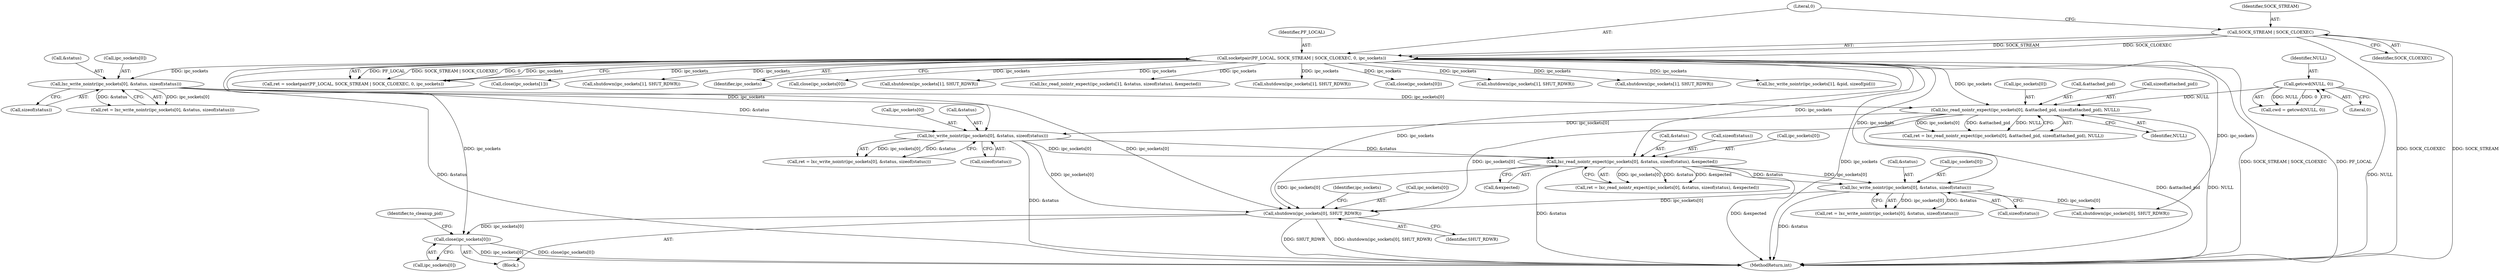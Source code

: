 digraph "0_lxc_81f466d05f2a89cb4f122ef7f593ff3f279b165c_1@API" {
"1000507" [label="(Call,close(ipc_sockets[0]))"];
"1000281" [label="(Call,socketpair(PF_LOCAL, SOCK_STREAM | SOCK_CLOEXEC, 0, ipc_sockets))"];
"1000283" [label="(Call,SOCK_STREAM | SOCK_CLOEXEC)"];
"1000502" [label="(Call,shutdown(ipc_sockets[0], SHUT_RDWR))"];
"1000441" [label="(Call,lxc_read_nointr_expect(ipc_sockets[0], &status, sizeof(status), &expected))"];
"1000420" [label="(Call,lxc_write_nointr(ipc_sockets[0], &status, sizeof(status)))"];
"1000369" [label="(Call,lxc_read_nointr_expect(ipc_sockets[0], &attached_pid, sizeof(attached_pid), NULL))"];
"1000351" [label="(Call,lxc_write_nointr(ipc_sockets[0], &status, sizeof(status)))"];
"1000244" [label="(Call,getcwd(NULL, 0))"];
"1000468" [label="(Call,lxc_write_nointr(ipc_sockets[0], &status, sizeof(status)))"];
"1000285" [label="(Identifier,SOCK_CLOEXEC)"];
"1000439" [label="(Call,ret = lxc_read_nointr_expect(ipc_sockets[0], &status, sizeof(status), &expected))"];
"1000279" [label="(Call,ret = socketpair(PF_LOCAL, SOCK_STREAM | SOCK_CLOEXEC, 0, ipc_sockets))"];
"1000512" [label="(Identifier,to_cleanup_pid)"];
"1000509" [label="(Identifier,ipc_sockets)"];
"1000326" [label="(Call,close(ipc_sockets[1]))"];
"1000242" [label="(Call,cwd = getcwd(NULL, 0))"];
"1000503" [label="(Call,ipc_sockets[0])"];
"1000685" [label="(Call,shutdown(ipc_sockets[1], SHUT_RDWR))"];
"1000370" [label="(Call,ipc_sockets[0])"];
"1000287" [label="(Identifier,ipc_sockets)"];
"1000355" [label="(Call,&status)"];
"1000445" [label="(Call,&status)"];
"1000321" [label="(Block,)"];
"1000349" [label="(Call,ret = lxc_write_nointr(ipc_sockets[0], &status, sizeof(status)))"];
"1000246" [label="(Literal,0)"];
"1000281" [label="(Call,socketpair(PF_LOCAL, SOCK_STREAM | SOCK_CLOEXEC, 0, ipc_sockets))"];
"1000522" [label="(Call,close(ipc_sockets[0]))"];
"1000552" [label="(Call,shutdown(ipc_sockets[1], SHUT_RDWR))"];
"1000424" [label="(Call,&status)"];
"1000367" [label="(Call,ret = lxc_read_nointr_expect(ipc_sockets[0], &attached_pid, sizeof(attached_pid), NULL))"];
"1000373" [label="(Call,&attached_pid)"];
"1000284" [label="(Identifier,SOCK_STREAM)"];
"1000502" [label="(Call,shutdown(ipc_sockets[0], SHUT_RDWR))"];
"1000695" [label="(MethodReturn,int)"];
"1000286" [label="(Literal,0)"];
"1000466" [label="(Call,ret = lxc_write_nointr(ipc_sockets[0], &status, sizeof(status)))"];
"1000535" [label="(Call,lxc_read_nointr_expect(ipc_sockets[1], &status, sizeof(status), &expected))"];
"1000474" [label="(Call,sizeof(status))"];
"1000468" [label="(Call,lxc_write_nointr(ipc_sockets[0], &status, sizeof(status)))"];
"1000418" [label="(Call,ret = lxc_write_nointr(ipc_sockets[0], &status, sizeof(status)))"];
"1000609" [label="(Call,shutdown(ipc_sockets[1], SHUT_RDWR))"];
"1000449" [label="(Call,&expected)"];
"1000441" [label="(Call,lxc_read_nointr_expect(ipc_sockets[0], &status, sizeof(status), &expected))"];
"1000245" [label="(Identifier,NULL)"];
"1000375" [label="(Call,sizeof(attached_pid))"];
"1000508" [label="(Call,ipc_sockets[0])"];
"1000472" [label="(Call,&status)"];
"1000489" [label="(Call,close(ipc_sockets[0]))"];
"1000506" [label="(Identifier,SHUT_RDWR)"];
"1000421" [label="(Call,ipc_sockets[0])"];
"1000377" [label="(Identifier,NULL)"];
"1000659" [label="(Call,shutdown(ipc_sockets[1], SHUT_RDWR))"];
"1000282" [label="(Identifier,PF_LOCAL)"];
"1000587" [label="(Call,shutdown(ipc_sockets[1], SHUT_RDWR))"];
"1000244" [label="(Call,getcwd(NULL, 0))"];
"1000426" [label="(Call,sizeof(status))"];
"1000507" [label="(Call,close(ipc_sockets[0]))"];
"1000283" [label="(Call,SOCK_STREAM | SOCK_CLOEXEC)"];
"1000420" [label="(Call,lxc_write_nointr(ipc_sockets[0], &status, sizeof(status)))"];
"1000469" [label="(Call,ipc_sockets[0])"];
"1000357" [label="(Call,sizeof(status))"];
"1000447" [label="(Call,sizeof(status))"];
"1000669" [label="(Call,lxc_write_nointr(ipc_sockets[1], &pid, sizeof(pid)))"];
"1000484" [label="(Call,shutdown(ipc_sockets[0], SHUT_RDWR))"];
"1000442" [label="(Call,ipc_sockets[0])"];
"1000352" [label="(Call,ipc_sockets[0])"];
"1000351" [label="(Call,lxc_write_nointr(ipc_sockets[0], &status, sizeof(status)))"];
"1000369" [label="(Call,lxc_read_nointr_expect(ipc_sockets[0], &attached_pid, sizeof(attached_pid), NULL))"];
"1000507" -> "1000321"  [label="AST: "];
"1000507" -> "1000508"  [label="CFG: "];
"1000508" -> "1000507"  [label="AST: "];
"1000512" -> "1000507"  [label="CFG: "];
"1000507" -> "1000695"  [label="DDG: close(ipc_sockets[0])"];
"1000507" -> "1000695"  [label="DDG: ipc_sockets[0]"];
"1000281" -> "1000507"  [label="DDG: ipc_sockets"];
"1000502" -> "1000507"  [label="DDG: ipc_sockets[0]"];
"1000281" -> "1000279"  [label="AST: "];
"1000281" -> "1000287"  [label="CFG: "];
"1000282" -> "1000281"  [label="AST: "];
"1000283" -> "1000281"  [label="AST: "];
"1000286" -> "1000281"  [label="AST: "];
"1000287" -> "1000281"  [label="AST: "];
"1000279" -> "1000281"  [label="CFG: "];
"1000281" -> "1000695"  [label="DDG: PF_LOCAL"];
"1000281" -> "1000695"  [label="DDG: ipc_sockets"];
"1000281" -> "1000695"  [label="DDG: SOCK_STREAM | SOCK_CLOEXEC"];
"1000281" -> "1000279"  [label="DDG: PF_LOCAL"];
"1000281" -> "1000279"  [label="DDG: SOCK_STREAM | SOCK_CLOEXEC"];
"1000281" -> "1000279"  [label="DDG: 0"];
"1000281" -> "1000279"  [label="DDG: ipc_sockets"];
"1000283" -> "1000281"  [label="DDG: SOCK_STREAM"];
"1000283" -> "1000281"  [label="DDG: SOCK_CLOEXEC"];
"1000281" -> "1000326"  [label="DDG: ipc_sockets"];
"1000281" -> "1000351"  [label="DDG: ipc_sockets"];
"1000281" -> "1000369"  [label="DDG: ipc_sockets"];
"1000281" -> "1000420"  [label="DDG: ipc_sockets"];
"1000281" -> "1000441"  [label="DDG: ipc_sockets"];
"1000281" -> "1000468"  [label="DDG: ipc_sockets"];
"1000281" -> "1000484"  [label="DDG: ipc_sockets"];
"1000281" -> "1000489"  [label="DDG: ipc_sockets"];
"1000281" -> "1000502"  [label="DDG: ipc_sockets"];
"1000281" -> "1000522"  [label="DDG: ipc_sockets"];
"1000281" -> "1000535"  [label="DDG: ipc_sockets"];
"1000281" -> "1000552"  [label="DDG: ipc_sockets"];
"1000281" -> "1000587"  [label="DDG: ipc_sockets"];
"1000281" -> "1000609"  [label="DDG: ipc_sockets"];
"1000281" -> "1000659"  [label="DDG: ipc_sockets"];
"1000281" -> "1000669"  [label="DDG: ipc_sockets"];
"1000281" -> "1000685"  [label="DDG: ipc_sockets"];
"1000283" -> "1000285"  [label="CFG: "];
"1000284" -> "1000283"  [label="AST: "];
"1000285" -> "1000283"  [label="AST: "];
"1000286" -> "1000283"  [label="CFG: "];
"1000283" -> "1000695"  [label="DDG: SOCK_CLOEXEC"];
"1000283" -> "1000695"  [label="DDG: SOCK_STREAM"];
"1000502" -> "1000321"  [label="AST: "];
"1000502" -> "1000506"  [label="CFG: "];
"1000503" -> "1000502"  [label="AST: "];
"1000506" -> "1000502"  [label="AST: "];
"1000509" -> "1000502"  [label="CFG: "];
"1000502" -> "1000695"  [label="DDG: SHUT_RDWR"];
"1000502" -> "1000695"  [label="DDG: shutdown(ipc_sockets[0], SHUT_RDWR)"];
"1000441" -> "1000502"  [label="DDG: ipc_sockets[0]"];
"1000369" -> "1000502"  [label="DDG: ipc_sockets[0]"];
"1000468" -> "1000502"  [label="DDG: ipc_sockets[0]"];
"1000420" -> "1000502"  [label="DDG: ipc_sockets[0]"];
"1000351" -> "1000502"  [label="DDG: ipc_sockets[0]"];
"1000441" -> "1000439"  [label="AST: "];
"1000441" -> "1000449"  [label="CFG: "];
"1000442" -> "1000441"  [label="AST: "];
"1000445" -> "1000441"  [label="AST: "];
"1000447" -> "1000441"  [label="AST: "];
"1000449" -> "1000441"  [label="AST: "];
"1000439" -> "1000441"  [label="CFG: "];
"1000441" -> "1000695"  [label="DDG: &expected"];
"1000441" -> "1000695"  [label="DDG: &status"];
"1000441" -> "1000439"  [label="DDG: ipc_sockets[0]"];
"1000441" -> "1000439"  [label="DDG: &status"];
"1000441" -> "1000439"  [label="DDG: &expected"];
"1000420" -> "1000441"  [label="DDG: ipc_sockets[0]"];
"1000420" -> "1000441"  [label="DDG: &status"];
"1000441" -> "1000468"  [label="DDG: ipc_sockets[0]"];
"1000441" -> "1000468"  [label="DDG: &status"];
"1000420" -> "1000418"  [label="AST: "];
"1000420" -> "1000426"  [label="CFG: "];
"1000421" -> "1000420"  [label="AST: "];
"1000424" -> "1000420"  [label="AST: "];
"1000426" -> "1000420"  [label="AST: "];
"1000418" -> "1000420"  [label="CFG: "];
"1000420" -> "1000695"  [label="DDG: &status"];
"1000420" -> "1000418"  [label="DDG: ipc_sockets[0]"];
"1000420" -> "1000418"  [label="DDG: &status"];
"1000369" -> "1000420"  [label="DDG: ipc_sockets[0]"];
"1000351" -> "1000420"  [label="DDG: &status"];
"1000369" -> "1000367"  [label="AST: "];
"1000369" -> "1000377"  [label="CFG: "];
"1000370" -> "1000369"  [label="AST: "];
"1000373" -> "1000369"  [label="AST: "];
"1000375" -> "1000369"  [label="AST: "];
"1000377" -> "1000369"  [label="AST: "];
"1000367" -> "1000369"  [label="CFG: "];
"1000369" -> "1000695"  [label="DDG: NULL"];
"1000369" -> "1000695"  [label="DDG: &attached_pid"];
"1000369" -> "1000367"  [label="DDG: ipc_sockets[0]"];
"1000369" -> "1000367"  [label="DDG: &attached_pid"];
"1000369" -> "1000367"  [label="DDG: NULL"];
"1000351" -> "1000369"  [label="DDG: ipc_sockets[0]"];
"1000244" -> "1000369"  [label="DDG: NULL"];
"1000351" -> "1000349"  [label="AST: "];
"1000351" -> "1000357"  [label="CFG: "];
"1000352" -> "1000351"  [label="AST: "];
"1000355" -> "1000351"  [label="AST: "];
"1000357" -> "1000351"  [label="AST: "];
"1000349" -> "1000351"  [label="CFG: "];
"1000351" -> "1000695"  [label="DDG: &status"];
"1000351" -> "1000349"  [label="DDG: ipc_sockets[0]"];
"1000351" -> "1000349"  [label="DDG: &status"];
"1000244" -> "1000242"  [label="AST: "];
"1000244" -> "1000246"  [label="CFG: "];
"1000245" -> "1000244"  [label="AST: "];
"1000246" -> "1000244"  [label="AST: "];
"1000242" -> "1000244"  [label="CFG: "];
"1000244" -> "1000695"  [label="DDG: NULL"];
"1000244" -> "1000242"  [label="DDG: NULL"];
"1000244" -> "1000242"  [label="DDG: 0"];
"1000468" -> "1000466"  [label="AST: "];
"1000468" -> "1000474"  [label="CFG: "];
"1000469" -> "1000468"  [label="AST: "];
"1000472" -> "1000468"  [label="AST: "];
"1000474" -> "1000468"  [label="AST: "];
"1000466" -> "1000468"  [label="CFG: "];
"1000468" -> "1000695"  [label="DDG: &status"];
"1000468" -> "1000466"  [label="DDG: ipc_sockets[0]"];
"1000468" -> "1000466"  [label="DDG: &status"];
"1000468" -> "1000484"  [label="DDG: ipc_sockets[0]"];
}
